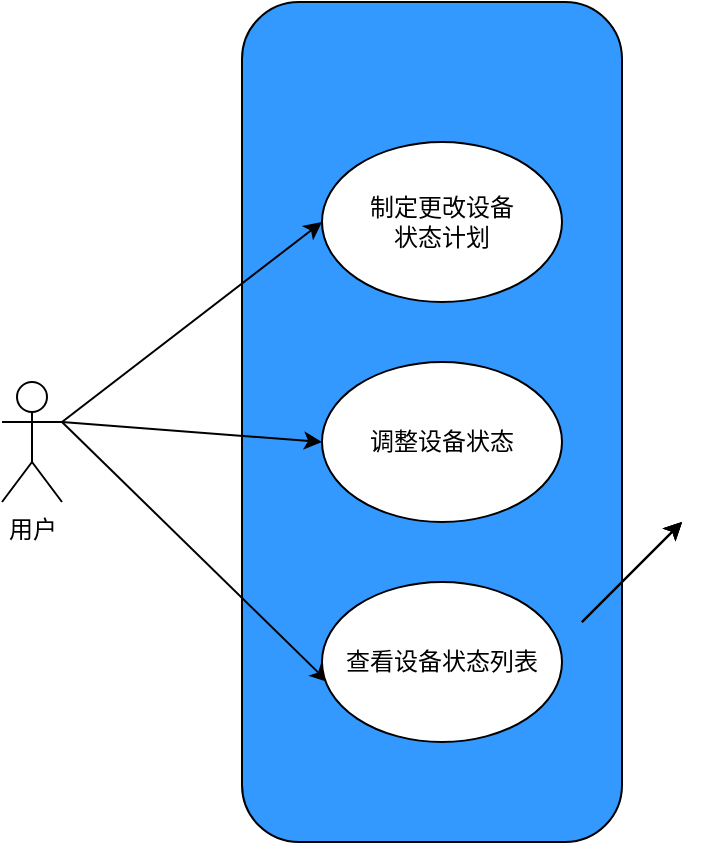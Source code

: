 <mxfile version="14.1.9" type="github">
  <diagram id="ycBhdELRbPIAqRDgfDVs" name="Page-1">
    <mxGraphModel dx="1422" dy="762" grid="1" gridSize="10" guides="1" tooltips="1" connect="1" arrows="1" fold="1" page="1" pageScale="1" pageWidth="827" pageHeight="1169" math="0" shadow="0">
      <root>
        <mxCell id="0" />
        <mxCell id="1" parent="0" />
        <mxCell id="iUOwyCwMXKLjFDbmIBd9-6" value="" style="rounded=1;whiteSpace=wrap;html=1;fillColor=#3399FF;" vertex="1" parent="1">
          <mxGeometry x="220" y="100" width="190" height="420" as="geometry" />
        </mxCell>
        <mxCell id="iUOwyCwMXKLjFDbmIBd9-8" style="rounded=0;orthogonalLoop=1;jettySize=auto;html=1;exitX=1;exitY=0.333;exitDx=0;exitDy=0;exitPerimeter=0;entryX=0;entryY=0.5;entryDx=0;entryDy=0;" edge="1" parent="1" source="iUOwyCwMXKLjFDbmIBd9-1" target="iUOwyCwMXKLjFDbmIBd9-5">
          <mxGeometry relative="1" as="geometry" />
        </mxCell>
        <mxCell id="iUOwyCwMXKLjFDbmIBd9-10" style="edgeStyle=none;rounded=0;orthogonalLoop=1;jettySize=auto;html=1;exitX=1;exitY=0.333;exitDx=0;exitDy=0;exitPerimeter=0;entryX=0;entryY=0.5;entryDx=0;entryDy=0;" edge="1" parent="1" source="iUOwyCwMXKLjFDbmIBd9-1" target="iUOwyCwMXKLjFDbmIBd9-3">
          <mxGeometry relative="1" as="geometry" />
        </mxCell>
        <mxCell id="iUOwyCwMXKLjFDbmIBd9-12" style="edgeStyle=none;rounded=0;orthogonalLoop=1;jettySize=auto;html=1;exitX=1;exitY=0.333;exitDx=0;exitDy=0;exitPerimeter=0;entryX=0.025;entryY=0.625;entryDx=0;entryDy=0;entryPerimeter=0;" edge="1" parent="1" source="iUOwyCwMXKLjFDbmIBd9-1" target="iUOwyCwMXKLjFDbmIBd9-4">
          <mxGeometry relative="1" as="geometry" />
        </mxCell>
        <mxCell id="iUOwyCwMXKLjFDbmIBd9-1" value="用户" style="shape=umlActor;verticalLabelPosition=bottom;verticalAlign=top;html=1;outlineConnect=0;" vertex="1" parent="1">
          <mxGeometry x="100" y="290" width="30" height="60" as="geometry" />
        </mxCell>
        <mxCell id="iUOwyCwMXKLjFDbmIBd9-3" value="调整设备状态" style="ellipse;whiteSpace=wrap;html=1;" vertex="1" parent="1">
          <mxGeometry x="260" y="280" width="120" height="80" as="geometry" />
        </mxCell>
        <mxCell id="iUOwyCwMXKLjFDbmIBd9-4" value="查看设备状态列表" style="ellipse;whiteSpace=wrap;html=1;" vertex="1" parent="1">
          <mxGeometry x="260" y="390" width="120" height="80" as="geometry" />
        </mxCell>
        <mxCell id="iUOwyCwMXKLjFDbmIBd9-5" value="制定更改设备&lt;br&gt;状态计划" style="ellipse;whiteSpace=wrap;html=1;" vertex="1" parent="1">
          <mxGeometry x="260" y="170" width="120" height="80" as="geometry" />
        </mxCell>
        <mxCell id="iUOwyCwMXKLjFDbmIBd9-7" value="" style="endArrow=classic;html=1;" edge="1" parent="1">
          <mxGeometry width="50" height="50" relative="1" as="geometry">
            <mxPoint x="390" y="410" as="sourcePoint" />
            <mxPoint x="440" y="360" as="targetPoint" />
          </mxGeometry>
        </mxCell>
        <mxCell id="iUOwyCwMXKLjFDbmIBd9-9" value="" style="endArrow=classic;html=1;" edge="1" parent="1">
          <mxGeometry width="50" height="50" relative="1" as="geometry">
            <mxPoint x="390" y="410" as="sourcePoint" />
            <mxPoint x="440" y="360" as="targetPoint" />
          </mxGeometry>
        </mxCell>
        <mxCell id="iUOwyCwMXKLjFDbmIBd9-11" value="" style="endArrow=classic;html=1;" edge="1" parent="1">
          <mxGeometry width="50" height="50" relative="1" as="geometry">
            <mxPoint x="390" y="410" as="sourcePoint" />
            <mxPoint x="440" y="360" as="targetPoint" />
          </mxGeometry>
        </mxCell>
      </root>
    </mxGraphModel>
  </diagram>
</mxfile>
